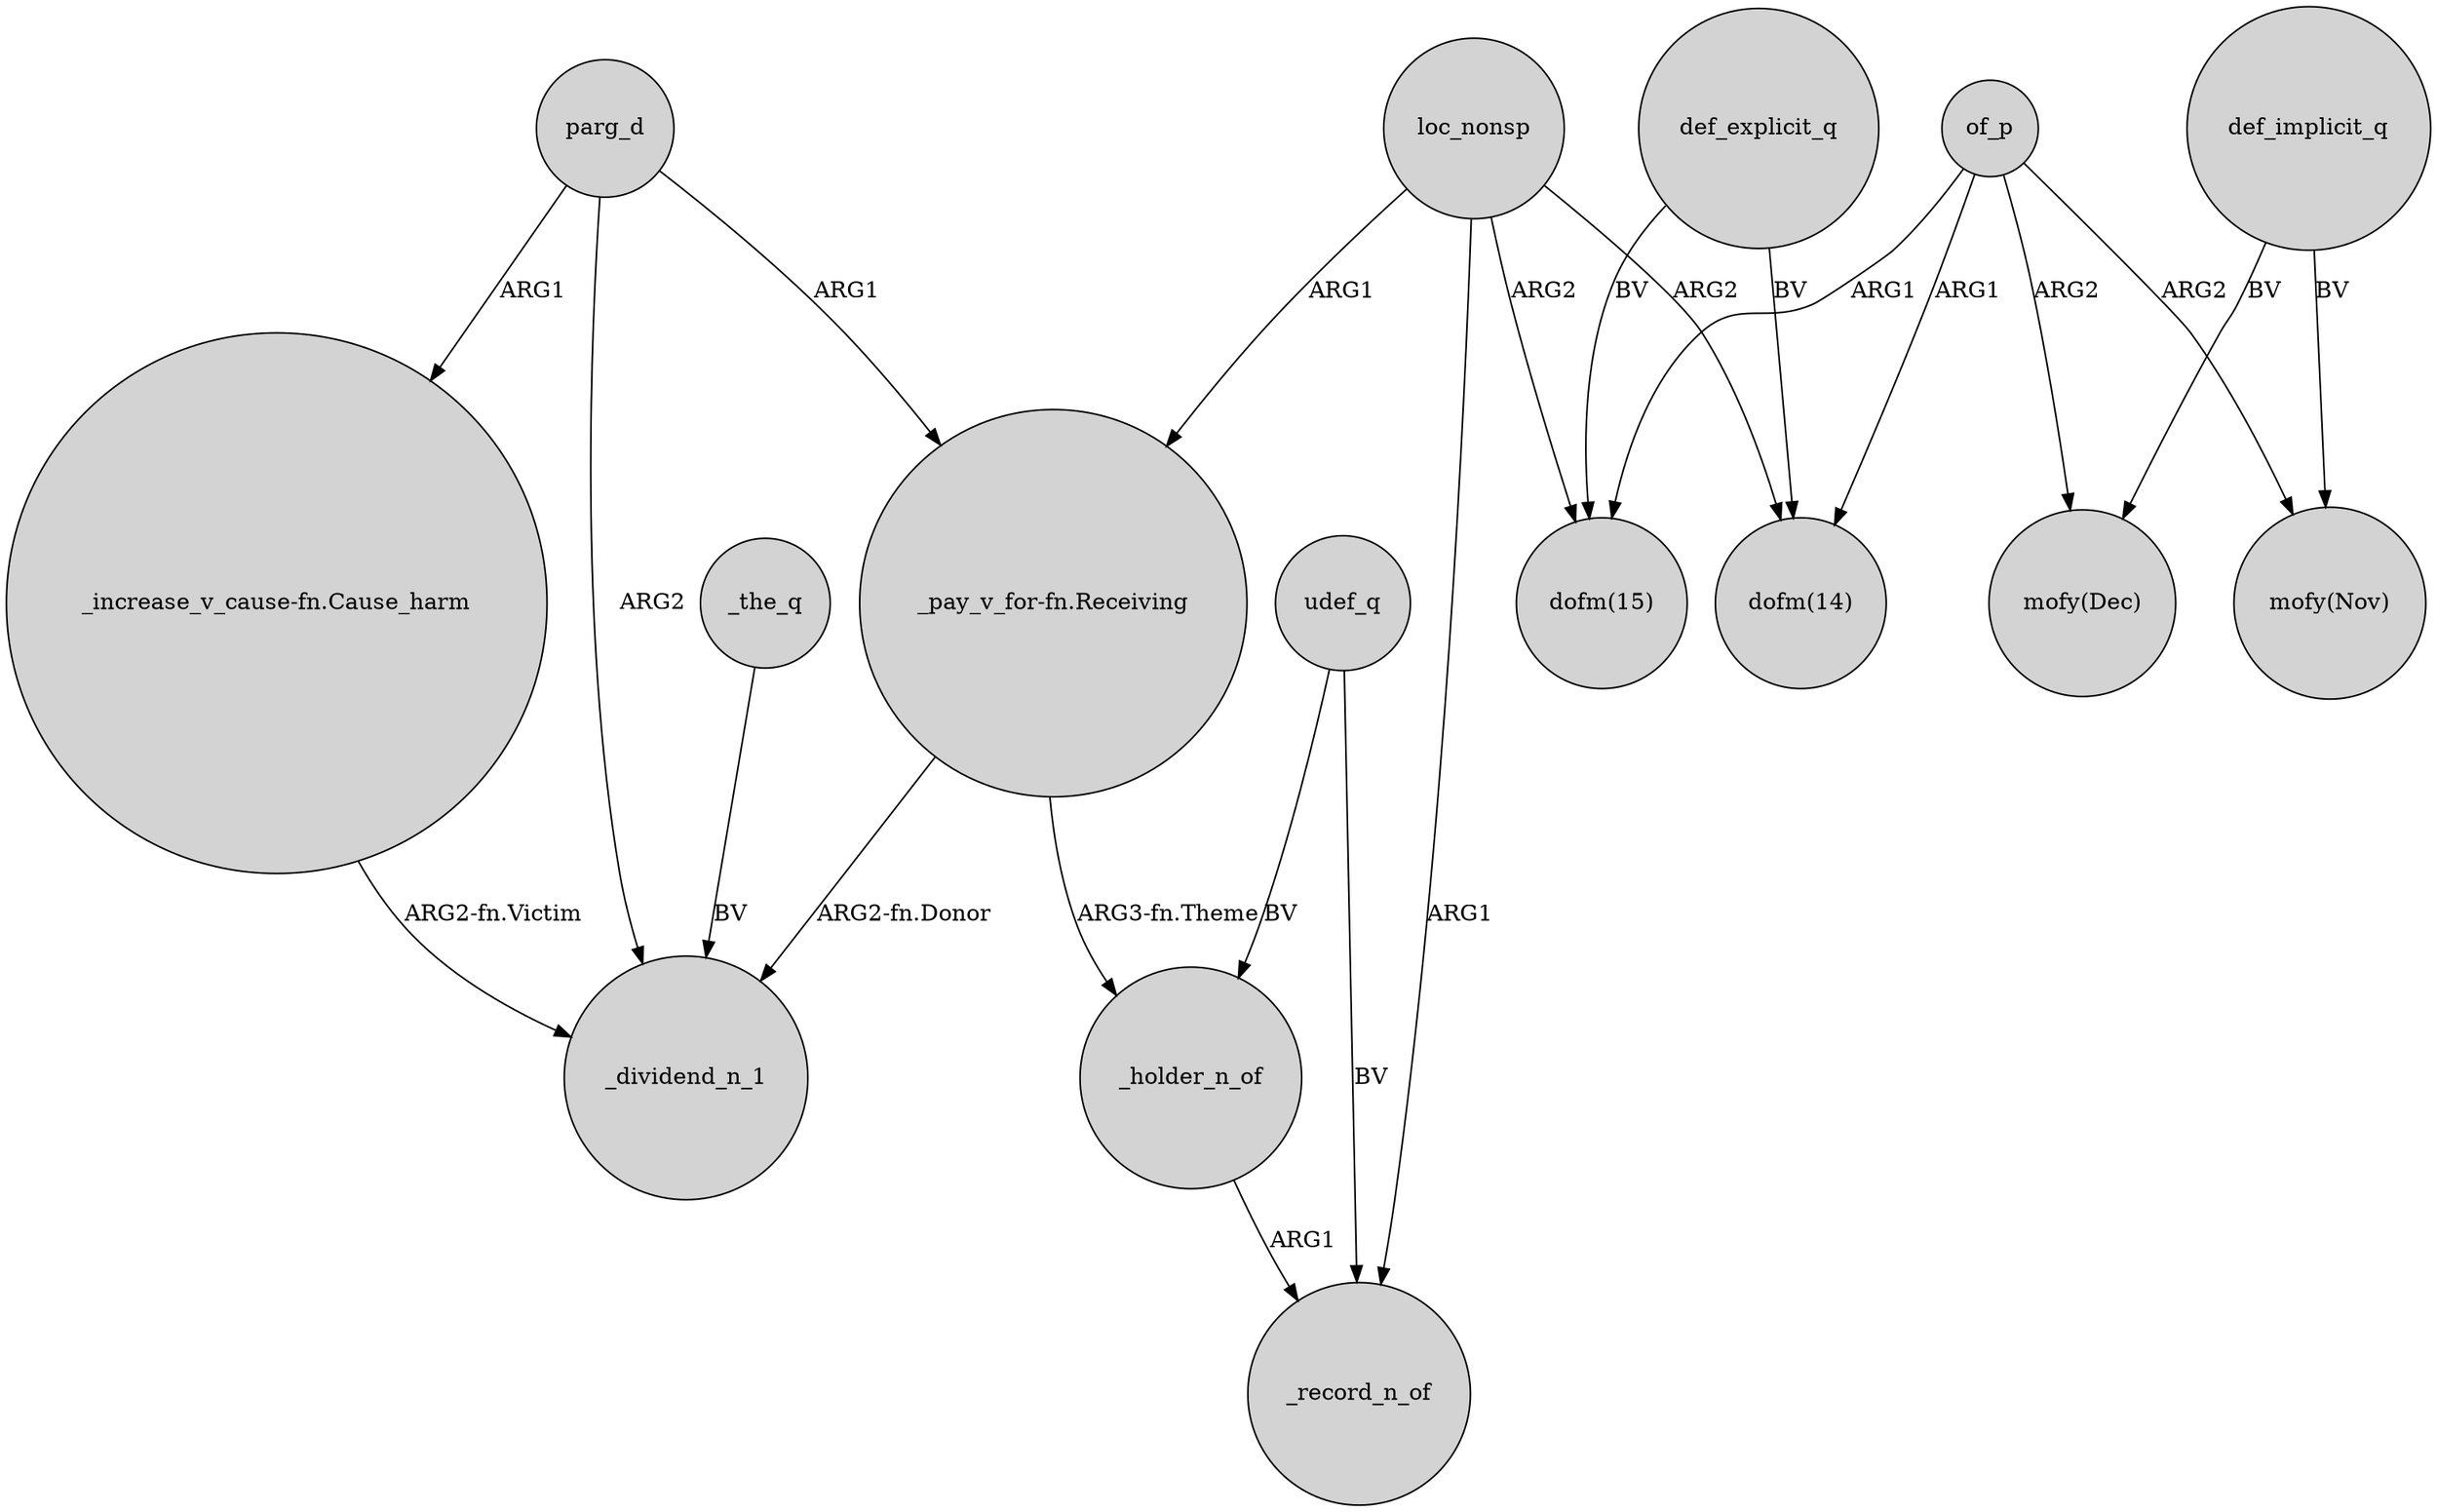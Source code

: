 digraph {
	node [shape=circle style=filled]
	_the_q -> _dividend_n_1 [label=BV]
	loc_nonsp -> "dofm(15)" [label=ARG2]
	udef_q -> _record_n_of [label=BV]
	loc_nonsp -> "dofm(14)" [label=ARG2]
	"_pay_v_for-fn.Receiving" -> _holder_n_of [label="ARG3-fn.Theme"]
	of_p -> "mofy(Nov)" [label=ARG2]
	def_explicit_q -> "dofm(14)" [label=BV]
	"_increase_v_cause-fn.Cause_harm" -> _dividend_n_1 [label="ARG2-fn.Victim"]
	parg_d -> _dividend_n_1 [label=ARG2]
	udef_q -> _holder_n_of [label=BV]
	of_p -> "dofm(14)" [label=ARG1]
	parg_d -> "_increase_v_cause-fn.Cause_harm" [label=ARG1]
	loc_nonsp -> "_pay_v_for-fn.Receiving" [label=ARG1]
	"_pay_v_for-fn.Receiving" -> _dividend_n_1 [label="ARG2-fn.Donor"]
	of_p -> "mofy(Dec)" [label=ARG2]
	of_p -> "dofm(15)" [label=ARG1]
	def_explicit_q -> "dofm(15)" [label=BV]
	def_implicit_q -> "mofy(Nov)" [label=BV]
	_holder_n_of -> _record_n_of [label=ARG1]
	parg_d -> "_pay_v_for-fn.Receiving" [label=ARG1]
	loc_nonsp -> _record_n_of [label=ARG1]
	def_implicit_q -> "mofy(Dec)" [label=BV]
}
